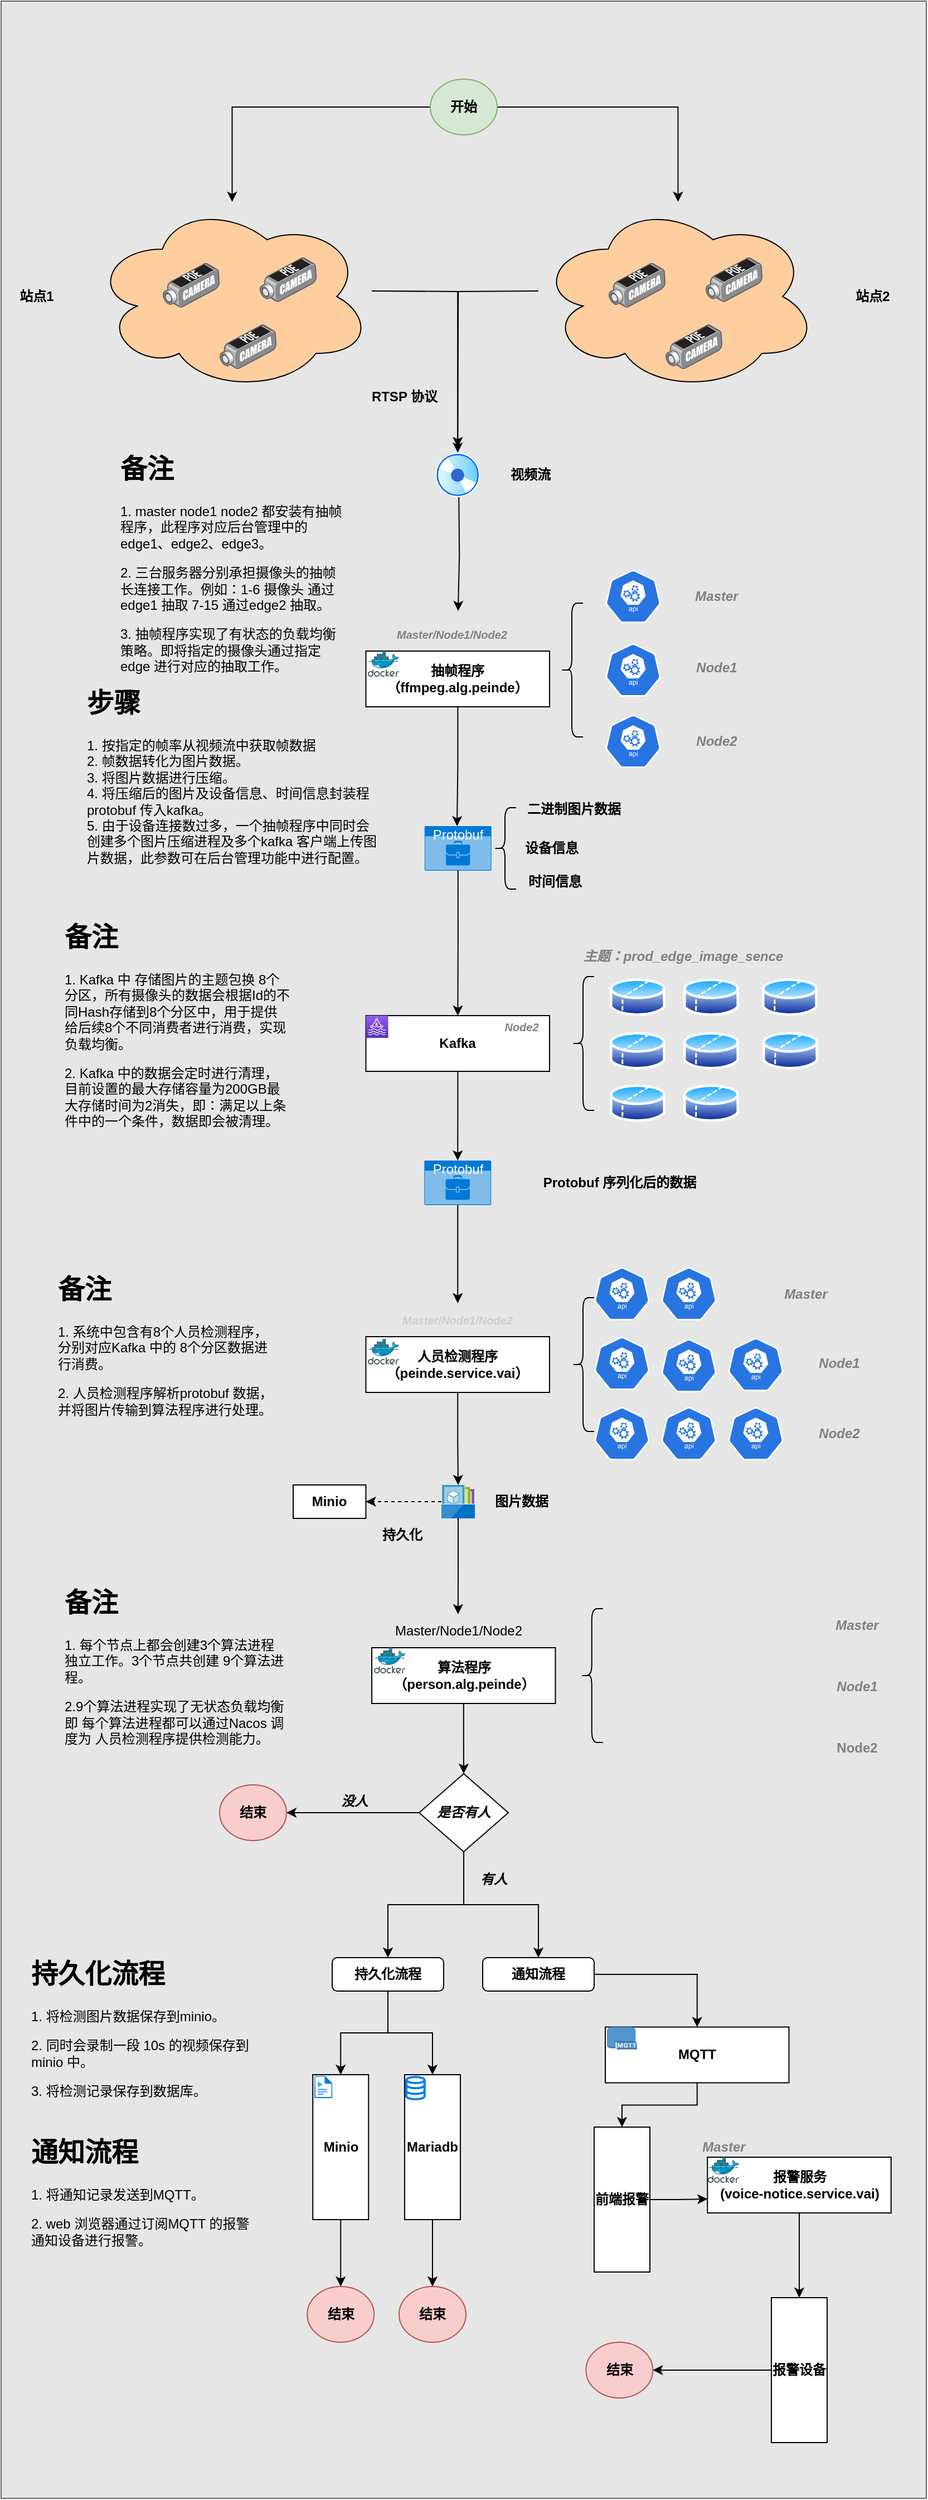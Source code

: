 <mxfile version="21.6.8" type="github">
  <diagram name="Page-1" id="T3Z21k5VHN_iptqrHMHW">
    <mxGraphModel dx="1434" dy="1850" grid="1" gridSize="10" guides="1" tooltips="1" connect="1" arrows="1" fold="1" page="1" pageScale="1" pageWidth="850" pageHeight="1100" math="0" shadow="0">
      <root>
        <mxCell id="0" />
        <mxCell id="1" parent="0" />
        <mxCell id="aJU3L4zh-oG6XwhIlIdD-188" value="" style="rounded=0;whiteSpace=wrap;html=1;fillColor=#E6E6E6;fontColor=#333333;strokeColor=#666666;" vertex="1" parent="1">
          <mxGeometry x="28" y="-40" width="830" height="2240" as="geometry" />
        </mxCell>
        <mxCell id="aJU3L4zh-oG6XwhIlIdD-35" style="edgeStyle=orthogonalEdgeStyle;rounded=0;orthogonalLoop=1;jettySize=auto;html=1;" edge="1" parent="1">
          <mxGeometry relative="1" as="geometry">
            <mxPoint x="360.5" y="220" as="sourcePoint" />
            <mxPoint x="437.62" y="360" as="targetPoint" />
          </mxGeometry>
        </mxCell>
        <mxCell id="aJU3L4zh-oG6XwhIlIdD-27" value="" style="ellipse;shape=cloud;whiteSpace=wrap;html=1;fillColor=#FFCE9F;" vertex="1" parent="1">
          <mxGeometry x="110" y="140" width="250.5" height="170" as="geometry" />
        </mxCell>
        <mxCell id="aJU3L4zh-oG6XwhIlIdD-3" value="" style="image;points=[];aspect=fixed;html=1;align=center;shadow=0;dashed=0;image=img/lib/allied_telesis/security/POE_DVS_Camera.svg;" vertex="1" parent="1">
          <mxGeometry x="173" y="194.8" width="51" height="40.2" as="geometry" />
        </mxCell>
        <mxCell id="aJU3L4zh-oG6XwhIlIdD-4" value="" style="image;points=[];aspect=fixed;html=1;align=center;shadow=0;dashed=0;image=img/lib/allied_telesis/security/POE_DVS_Camera.svg;" vertex="1" parent="1">
          <mxGeometry x="260" y="189.8" width="51" height="40.2" as="geometry" />
        </mxCell>
        <mxCell id="aJU3L4zh-oG6XwhIlIdD-7" value="" style="image;points=[];aspect=fixed;html=1;align=center;shadow=0;dashed=0;image=img/lib/allied_telesis/security/POE_DVS_Camera.svg;" vertex="1" parent="1">
          <mxGeometry x="224" y="250" width="51" height="40.2" as="geometry" />
        </mxCell>
        <mxCell id="aJU3L4zh-oG6XwhIlIdD-42" style="edgeStyle=orthogonalEdgeStyle;rounded=0;orthogonalLoop=1;jettySize=auto;html=1;entryX=0.479;entryY=0;entryDx=0;entryDy=0;entryPerimeter=0;" edge="1" parent="1" source="aJU3L4zh-oG6XwhIlIdD-11">
          <mxGeometry relative="1" as="geometry">
            <mxPoint x="436.99" y="700" as="targetPoint" />
          </mxGeometry>
        </mxCell>
        <mxCell id="aJU3L4zh-oG6XwhIlIdD-11" value="抽帧程序（ffmpeg.alg.peinde）" style="rounded=0;whiteSpace=wrap;html=1;fontStyle=1" vertex="1" parent="1">
          <mxGeometry x="355.25" y="543" width="164.75" height="50" as="geometry" />
        </mxCell>
        <mxCell id="aJU3L4zh-oG6XwhIlIdD-14" value="Master/Node1/Node2" style="text;html=1;strokeColor=none;fillColor=none;align=center;verticalAlign=middle;whiteSpace=wrap;rounded=0;fontStyle=3;fontSize=10;fontColor=#808080;" vertex="1" parent="1">
          <mxGeometry x="355.25" y="513" width="154.75" height="30" as="geometry" />
        </mxCell>
        <mxCell id="aJU3L4zh-oG6XwhIlIdD-20" value="RTSP 协议" style="text;html=1;strokeColor=none;fillColor=none;align=center;verticalAlign=middle;whiteSpace=wrap;rounded=0;fontStyle=1" vertex="1" parent="1">
          <mxGeometry x="340" y="300" width="100" height="30" as="geometry" />
        </mxCell>
        <mxCell id="aJU3L4zh-oG6XwhIlIdD-37" style="edgeStyle=orthogonalEdgeStyle;rounded=0;orthogonalLoop=1;jettySize=auto;html=1;entryX=0.528;entryY=-0.2;entryDx=0;entryDy=0;entryPerimeter=0;" edge="1" parent="1">
          <mxGeometry relative="1" as="geometry">
            <mxPoint x="438.62" y="405" as="sourcePoint" />
            <mxPoint x="437.958" y="507" as="targetPoint" />
          </mxGeometry>
        </mxCell>
        <mxCell id="aJU3L4zh-oG6XwhIlIdD-21" value="" style="image;aspect=fixed;perimeter=ellipsePerimeter;html=1;align=center;shadow=0;dashed=0;spacingTop=3;image=img/lib/active_directory/cd_dvd.svg;" vertex="1" parent="1">
          <mxGeometry x="417.62" y="365" width="40" height="40" as="geometry" />
        </mxCell>
        <mxCell id="aJU3L4zh-oG6XwhIlIdD-92" style="edgeStyle=orthogonalEdgeStyle;rounded=0;orthogonalLoop=1;jettySize=auto;html=1;" edge="1" parent="1" source="aJU3L4zh-oG6XwhIlIdD-22" target="aJU3L4zh-oG6XwhIlIdD-91">
          <mxGeometry relative="1" as="geometry" />
        </mxCell>
        <mxCell id="aJU3L4zh-oG6XwhIlIdD-22" value="人员检测程序（peinde.service.vai）" style="rounded=0;whiteSpace=wrap;html=1;fontStyle=1" vertex="1" parent="1">
          <mxGeometry x="355.24" y="1158" width="164.75" height="50" as="geometry" />
        </mxCell>
        <mxCell id="aJU3L4zh-oG6XwhIlIdD-49" style="edgeStyle=orthogonalEdgeStyle;rounded=0;orthogonalLoop=1;jettySize=auto;html=1;exitX=0.5;exitY=1;exitDx=0;exitDy=0;exitPerimeter=0;" edge="1" parent="1" source="aJU3L4zh-oG6XwhIlIdD-90" target="aJU3L4zh-oG6XwhIlIdD-47">
          <mxGeometry relative="1" as="geometry">
            <mxPoint x="437.6" y="730" as="sourcePoint" />
          </mxGeometry>
        </mxCell>
        <mxCell id="aJU3L4zh-oG6XwhIlIdD-25" value="视频流" style="text;html=1;strokeColor=none;fillColor=none;align=center;verticalAlign=middle;whiteSpace=wrap;rounded=0;fontStyle=1" vertex="1" parent="1">
          <mxGeometry x="453" y="370" width="100" height="30" as="geometry" />
        </mxCell>
        <mxCell id="aJU3L4zh-oG6XwhIlIdD-26" value="&lt;h1&gt;步骤&lt;/h1&gt;&lt;div&gt;1. 按指定的帧率从视频流中获取帧数据&lt;/div&gt;&lt;div&gt;2. 帧数据转化为图片数据。&lt;/div&gt;&lt;div&gt;3. 将图片数据进行压缩。&lt;/div&gt;&lt;div&gt;4. 将压缩后的图片及设备信息、时间信息封装程protobuf 传入kafka。&lt;/div&gt;&lt;div&gt;5. 由于设备连接数过多，一个抽帧程序中同时会创建多个图片压缩进程及多个kafka 客户端上传图片数据，此参数可在后台管理功能中进行配置。&lt;/div&gt;" style="text;html=1;strokeColor=none;fillColor=none;spacing=5;spacingTop=-20;whiteSpace=wrap;overflow=hidden;rounded=0;" vertex="1" parent="1">
          <mxGeometry x="100.25" y="570" width="270" height="180" as="geometry" />
        </mxCell>
        <mxCell id="aJU3L4zh-oG6XwhIlIdD-36" style="edgeStyle=orthogonalEdgeStyle;rounded=0;orthogonalLoop=1;jettySize=auto;html=1;" edge="1" parent="1" target="aJU3L4zh-oG6XwhIlIdD-21">
          <mxGeometry relative="1" as="geometry">
            <mxPoint x="510" y="220" as="sourcePoint" />
          </mxGeometry>
        </mxCell>
        <mxCell id="aJU3L4zh-oG6XwhIlIdD-33" value="站点1" style="text;html=1;strokeColor=none;fillColor=none;align=center;verticalAlign=middle;whiteSpace=wrap;rounded=0;fontStyle=1" vertex="1" parent="1">
          <mxGeometry x="30" y="210" width="60" height="30" as="geometry" />
        </mxCell>
        <mxCell id="aJU3L4zh-oG6XwhIlIdD-34" value="站点2" style="text;html=1;strokeColor=none;fillColor=none;align=center;verticalAlign=middle;whiteSpace=wrap;rounded=0;fontStyle=1" vertex="1" parent="1">
          <mxGeometry x="780" y="210" width="60" height="30" as="geometry" />
        </mxCell>
        <mxCell id="aJU3L4zh-oG6XwhIlIdD-38" value="" style="ellipse;shape=cloud;whiteSpace=wrap;html=1;fillColor=#FFCE9F;" vertex="1" parent="1">
          <mxGeometry x="510" y="140" width="250.5" height="170" as="geometry" />
        </mxCell>
        <mxCell id="aJU3L4zh-oG6XwhIlIdD-39" value="" style="image;points=[];aspect=fixed;html=1;align=center;shadow=0;dashed=0;image=img/lib/allied_telesis/security/POE_DVS_Camera.svg;" vertex="1" parent="1">
          <mxGeometry x="573" y="194.8" width="51" height="40.2" as="geometry" />
        </mxCell>
        <mxCell id="aJU3L4zh-oG6XwhIlIdD-40" value="" style="image;points=[];aspect=fixed;html=1;align=center;shadow=0;dashed=0;image=img/lib/allied_telesis/security/POE_DVS_Camera.svg;" vertex="1" parent="1">
          <mxGeometry x="660" y="189.8" width="51" height="40.2" as="geometry" />
        </mxCell>
        <mxCell id="aJU3L4zh-oG6XwhIlIdD-41" value="" style="image;points=[];aspect=fixed;html=1;align=center;shadow=0;dashed=0;image=img/lib/allied_telesis/security/POE_DVS_Camera.svg;" vertex="1" parent="1">
          <mxGeometry x="624" y="250" width="51" height="40.2" as="geometry" />
        </mxCell>
        <mxCell id="aJU3L4zh-oG6XwhIlIdD-44" value="Protobuf 序列化后的数据" style="text;html=1;strokeColor=none;fillColor=none;align=center;verticalAlign=middle;whiteSpace=wrap;rounded=0;fontStyle=1" vertex="1" parent="1">
          <mxGeometry x="492.63" y="1007.5" width="180" height="25" as="geometry" />
        </mxCell>
        <mxCell id="aJU3L4zh-oG6XwhIlIdD-45" value="Master/Node1/Node2" style="text;html=1;strokeColor=none;fillColor=none;align=center;verticalAlign=middle;whiteSpace=wrap;rounded=0;fontStyle=3;fontSize=10;fontColor=#CCCCCC;" vertex="1" parent="1">
          <mxGeometry x="360.24" y="1128" width="154.75" height="30" as="geometry" />
        </mxCell>
        <mxCell id="aJU3L4zh-oG6XwhIlIdD-46" value="&lt;h1&gt;备注&lt;/h1&gt;&lt;p&gt;1. master node1 node2 都安装有抽帧程序，此程序对应后台管理中的 edge1、edge2、edge3。&lt;/p&gt;&lt;p&gt;2. 三台服务器分别承担摄像头的抽帧长连接工作。例如：1-6 摄像头 通过edge1 抽取 7-15 通过edge2 抽取。&lt;/p&gt;&lt;p&gt;3. 抽帧程序实现了有状态的负载均衡策略。即将指定的摄像头通过指定 edge 进行对应的抽取工作。&lt;/p&gt;" style="text;html=1;strokeColor=none;fillColor=none;spacing=5;spacingTop=-20;whiteSpace=wrap;overflow=hidden;rounded=0;" vertex="1" parent="1">
          <mxGeometry x="130.25" y="360" width="210" height="230" as="geometry" />
        </mxCell>
        <mxCell id="aJU3L4zh-oG6XwhIlIdD-181" style="edgeStyle=orthogonalEdgeStyle;rounded=0;orthogonalLoop=1;jettySize=auto;html=1;" edge="1" parent="1" source="aJU3L4zh-oG6XwhIlIdD-47" target="aJU3L4zh-oG6XwhIlIdD-180">
          <mxGeometry relative="1" as="geometry">
            <mxPoint x="437.625" y="950" as="targetPoint" />
          </mxGeometry>
        </mxCell>
        <mxCell id="aJU3L4zh-oG6XwhIlIdD-47" value="Kafka" style="rounded=0;whiteSpace=wrap;html=1;fontStyle=1" vertex="1" parent="1">
          <mxGeometry x="355.25" y="870" width="164.75" height="50" as="geometry" />
        </mxCell>
        <mxCell id="aJU3L4zh-oG6XwhIlIdD-48" value="" style="sketch=0;points=[[0,0,0],[0.25,0,0],[0.5,0,0],[0.75,0,0],[1,0,0],[0,1,0],[0.25,1,0],[0.5,1,0],[0.75,1,0],[1,1,0],[0,0.25,0],[0,0.5,0],[0,0.75,0],[1,0.25,0],[1,0.5,0],[1,0.75,0]];outlineConnect=0;fontColor=#232F3E;gradientColor=#945DF2;gradientDirection=north;fillColor=#5A30B5;strokeColor=#ffffff;dashed=0;verticalLabelPosition=bottom;verticalAlign=top;align=center;html=1;fontSize=12;fontStyle=0;aspect=fixed;shape=mxgraph.aws4.resourceIcon;resIcon=mxgraph.aws4.managed_streaming_for_kafka;" vertex="1" parent="1">
          <mxGeometry x="355.24" y="870" width="20" height="20" as="geometry" />
        </mxCell>
        <mxCell id="aJU3L4zh-oG6XwhIlIdD-51" value="Node2" style="text;html=1;strokeColor=none;fillColor=none;align=center;verticalAlign=middle;whiteSpace=wrap;rounded=0;fontStyle=3;fontColor=#808080;fontSize=10;" vertex="1" parent="1">
          <mxGeometry x="470" y="870" width="50" height="20" as="geometry" />
        </mxCell>
        <mxCell id="aJU3L4zh-oG6XwhIlIdD-53" value="" style="shape=curlyBracket;whiteSpace=wrap;html=1;rounded=1;labelPosition=left;verticalLabelPosition=middle;align=right;verticalAlign=middle;" vertex="1" parent="1">
          <mxGeometry x="540" y="835" width="20" height="120" as="geometry" />
        </mxCell>
        <mxCell id="aJU3L4zh-oG6XwhIlIdD-54" value="" style="image;aspect=fixed;perimeter=ellipsePerimeter;html=1;align=center;shadow=0;dashed=0;spacingTop=3;image=img/lib/active_directory/database_partition_2.svg;" vertex="1" parent="1">
          <mxGeometry x="574" y="835" width="50" height="37" as="geometry" />
        </mxCell>
        <mxCell id="aJU3L4zh-oG6XwhIlIdD-55" value="" style="image;aspect=fixed;perimeter=ellipsePerimeter;html=1;align=center;shadow=0;dashed=0;spacingTop=3;image=img/lib/active_directory/database_partition_2.svg;" vertex="1" parent="1">
          <mxGeometry x="640" y="835" width="50" height="37" as="geometry" />
        </mxCell>
        <mxCell id="aJU3L4zh-oG6XwhIlIdD-56" value="" style="image;aspect=fixed;perimeter=ellipsePerimeter;html=1;align=center;shadow=0;dashed=0;spacingTop=3;image=img/lib/active_directory/database_partition_2.svg;" vertex="1" parent="1">
          <mxGeometry x="710.5" y="835" width="50" height="37" as="geometry" />
        </mxCell>
        <mxCell id="aJU3L4zh-oG6XwhIlIdD-57" value="" style="image;aspect=fixed;perimeter=ellipsePerimeter;html=1;align=center;shadow=0;dashed=0;spacingTop=3;image=img/lib/active_directory/database_partition_2.svg;" vertex="1" parent="1">
          <mxGeometry x="574" y="883" width="50" height="37" as="geometry" />
        </mxCell>
        <mxCell id="aJU3L4zh-oG6XwhIlIdD-58" value="" style="image;aspect=fixed;perimeter=ellipsePerimeter;html=1;align=center;shadow=0;dashed=0;spacingTop=3;image=img/lib/active_directory/database_partition_2.svg;" vertex="1" parent="1">
          <mxGeometry x="640" y="883" width="50" height="37" as="geometry" />
        </mxCell>
        <mxCell id="aJU3L4zh-oG6XwhIlIdD-59" value="" style="image;aspect=fixed;perimeter=ellipsePerimeter;html=1;align=center;shadow=0;dashed=0;spacingTop=3;image=img/lib/active_directory/database_partition_2.svg;" vertex="1" parent="1">
          <mxGeometry x="711" y="883" width="50" height="37" as="geometry" />
        </mxCell>
        <mxCell id="aJU3L4zh-oG6XwhIlIdD-60" value="" style="image;aspect=fixed;perimeter=ellipsePerimeter;html=1;align=center;shadow=0;dashed=0;spacingTop=3;image=img/lib/active_directory/database_partition_2.svg;" vertex="1" parent="1">
          <mxGeometry x="574" y="930" width="50" height="37" as="geometry" />
        </mxCell>
        <mxCell id="aJU3L4zh-oG6XwhIlIdD-61" value="" style="image;aspect=fixed;perimeter=ellipsePerimeter;html=1;align=center;shadow=0;dashed=0;spacingTop=3;image=img/lib/active_directory/database_partition_2.svg;" vertex="1" parent="1">
          <mxGeometry x="640" y="930" width="50" height="37" as="geometry" />
        </mxCell>
        <mxCell id="aJU3L4zh-oG6XwhIlIdD-62" value="&lt;h1&gt;备注&lt;/h1&gt;&lt;p&gt;1. Kafka 中 存储图片的主题包换 8个分区，所有摄像头的数据会根据Id的不同Hash存储到8个分区中，用于提供给后续8个不同消费者进行消费，实现负载均衡。&lt;/p&gt;&lt;p&gt;2. Kafka 中的数据会定时进行清理，目前设置的最大存储容量为200GB最大存储时间为2消失，即：满足以上条件中的一个条件，数据即会被清理。&lt;/p&gt;" style="text;html=1;strokeColor=none;fillColor=none;spacing=5;spacingTop=-20;whiteSpace=wrap;overflow=hidden;rounded=0;" vertex="1" parent="1">
          <mxGeometry x="80" y="780" width="210" height="230" as="geometry" />
        </mxCell>
        <mxCell id="aJU3L4zh-oG6XwhIlIdD-63" value="主题：prod_edge_image_sence" style="text;html=1;strokeColor=none;fillColor=none;align=center;verticalAlign=middle;whiteSpace=wrap;rounded=0;fontStyle=3;fontColor=#808080;labelBackgroundColor=none;" vertex="1" parent="1">
          <mxGeometry x="520" y="799.5" width="240" height="34" as="geometry" />
        </mxCell>
        <mxCell id="aJU3L4zh-oG6XwhIlIdD-65" value="" style="shape=curlyBracket;whiteSpace=wrap;html=1;rounded=1;labelPosition=left;verticalLabelPosition=middle;align=right;verticalAlign=middle;" vertex="1" parent="1">
          <mxGeometry x="530" y="500" width="20" height="120" as="geometry" />
        </mxCell>
        <mxCell id="aJU3L4zh-oG6XwhIlIdD-68" value="" style="sketch=0;html=1;dashed=0;whitespace=wrap;fillColor=#2875E2;strokeColor=#ffffff;points=[[0.005,0.63,0],[0.1,0.2,0],[0.9,0.2,0],[0.5,0,0],[0.995,0.63,0],[0.72,0.99,0],[0.5,1,0],[0.28,0.99,0]];verticalLabelPosition=bottom;align=center;verticalAlign=top;shape=mxgraph.kubernetes.icon;prIcon=api" vertex="1" parent="1">
          <mxGeometry x="570" y="470" width="50" height="48" as="geometry" />
        </mxCell>
        <mxCell id="aJU3L4zh-oG6XwhIlIdD-69" value="" style="sketch=0;html=1;dashed=0;whitespace=wrap;fillColor=#2875E2;strokeColor=#ffffff;points=[[0.005,0.63,0],[0.1,0.2,0],[0.9,0.2,0],[0.5,0,0],[0.995,0.63,0],[0.72,0.99,0],[0.5,1,0],[0.28,0.99,0]];verticalLabelPosition=bottom;align=center;verticalAlign=top;shape=mxgraph.kubernetes.icon;prIcon=api" vertex="1" parent="1">
          <mxGeometry x="570" y="536" width="50" height="48" as="geometry" />
        </mxCell>
        <mxCell id="aJU3L4zh-oG6XwhIlIdD-70" value="" style="sketch=0;html=1;dashed=0;whitespace=wrap;fillColor=#2875E2;strokeColor=#ffffff;points=[[0.005,0.63,0],[0.1,0.2,0],[0.9,0.2,0],[0.5,0,0],[0.995,0.63,0],[0.72,0.99,0],[0.5,1,0],[0.28,0.99,0]];verticalLabelPosition=bottom;align=center;verticalAlign=top;shape=mxgraph.kubernetes.icon;prIcon=api" vertex="1" parent="1">
          <mxGeometry x="570" y="600" width="50" height="48" as="geometry" />
        </mxCell>
        <mxCell id="aJU3L4zh-oG6XwhIlIdD-71" value="Master" style="text;html=1;strokeColor=none;fillColor=none;align=center;verticalAlign=middle;whiteSpace=wrap;rounded=0;fontStyle=3;fontColor=#808080;" vertex="1" parent="1">
          <mxGeometry x="640" y="479" width="60" height="30" as="geometry" />
        </mxCell>
        <mxCell id="aJU3L4zh-oG6XwhIlIdD-72" value="Node1" style="text;html=1;strokeColor=none;fillColor=none;align=center;verticalAlign=middle;whiteSpace=wrap;rounded=0;fontStyle=3;fontColor=#808080;" vertex="1" parent="1">
          <mxGeometry x="640" y="543" width="60" height="30" as="geometry" />
        </mxCell>
        <mxCell id="aJU3L4zh-oG6XwhIlIdD-73" value="Node2" style="text;html=1;strokeColor=none;fillColor=none;align=center;verticalAlign=middle;whiteSpace=wrap;rounded=0;fontStyle=3;labelBackgroundColor=none;fontColor=#808080;" vertex="1" parent="1">
          <mxGeometry x="640" y="609" width="60" height="30" as="geometry" />
        </mxCell>
        <mxCell id="aJU3L4zh-oG6XwhIlIdD-75" value="" style="shape=curlyBracket;whiteSpace=wrap;html=1;rounded=1;labelPosition=left;verticalLabelPosition=middle;align=right;verticalAlign=middle;" vertex="1" parent="1">
          <mxGeometry x="540" y="1123" width="20" height="120" as="geometry" />
        </mxCell>
        <mxCell id="aJU3L4zh-oG6XwhIlIdD-76" value="" style="sketch=0;html=1;dashed=0;whitespace=wrap;fillColor=#2875E2;strokeColor=#ffffff;points=[[0.005,0.63,0],[0.1,0.2,0],[0.9,0.2,0],[0.5,0,0],[0.995,0.63,0],[0.72,0.99,0],[0.5,1,0],[0.28,0.99,0]];verticalLabelPosition=bottom;align=center;verticalAlign=top;shape=mxgraph.kubernetes.icon;prIcon=api" vertex="1" parent="1">
          <mxGeometry x="560" y="1095.5" width="50" height="48" as="geometry" />
        </mxCell>
        <mxCell id="aJU3L4zh-oG6XwhIlIdD-77" value="" style="sketch=0;html=1;dashed=0;whitespace=wrap;fillColor=#2875E2;strokeColor=#ffffff;points=[[0.005,0.63,0],[0.1,0.2,0],[0.9,0.2,0],[0.5,0,0],[0.995,0.63,0],[0.72,0.99,0],[0.5,1,0],[0.28,0.99,0]];verticalLabelPosition=bottom;align=center;verticalAlign=top;shape=mxgraph.kubernetes.icon;prIcon=api" vertex="1" parent="1">
          <mxGeometry x="620" y="1095.5" width="50" height="48" as="geometry" />
        </mxCell>
        <mxCell id="aJU3L4zh-oG6XwhIlIdD-78" value="" style="sketch=0;html=1;dashed=0;whitespace=wrap;fillColor=#2875E2;strokeColor=#ffffff;points=[[0.005,0.63,0],[0.1,0.2,0],[0.9,0.2,0],[0.5,0,0],[0.995,0.63,0],[0.72,0.99,0],[0.5,1,0],[0.28,0.99,0]];verticalLabelPosition=bottom;align=center;verticalAlign=top;shape=mxgraph.kubernetes.icon;prIcon=api" vertex="1" parent="1">
          <mxGeometry x="560" y="1158" width="50" height="48" as="geometry" />
        </mxCell>
        <mxCell id="aJU3L4zh-oG6XwhIlIdD-79" value="" style="sketch=0;html=1;dashed=0;whitespace=wrap;fillColor=#2875E2;strokeColor=#ffffff;points=[[0.005,0.63,0],[0.1,0.2,0],[0.9,0.2,0],[0.5,0,0],[0.995,0.63,0],[0.72,0.99,0],[0.5,1,0],[0.28,0.99,0]];verticalLabelPosition=bottom;align=center;verticalAlign=top;shape=mxgraph.kubernetes.icon;prIcon=api" vertex="1" parent="1">
          <mxGeometry x="600" y="1160" width="90" height="48" as="geometry" />
        </mxCell>
        <mxCell id="aJU3L4zh-oG6XwhIlIdD-80" value="" style="sketch=0;html=1;dashed=0;whitespace=wrap;fillColor=#2875E2;strokeColor=#ffffff;points=[[0.005,0.63,0],[0.1,0.2,0],[0.9,0.2,0],[0.5,0,0],[0.995,0.63,0],[0.72,0.99,0],[0.5,1,0],[0.28,0.99,0]];verticalLabelPosition=bottom;align=center;verticalAlign=top;shape=mxgraph.kubernetes.icon;prIcon=api" vertex="1" parent="1">
          <mxGeometry x="660" y="1159" width="90" height="48" as="geometry" />
        </mxCell>
        <mxCell id="aJU3L4zh-oG6XwhIlIdD-81" value="" style="sketch=0;html=1;dashed=0;whitespace=wrap;fillColor=#2875E2;strokeColor=#ffffff;points=[[0.005,0.63,0],[0.1,0.2,0],[0.9,0.2,0],[0.5,0,0],[0.995,0.63,0],[0.72,0.99,0],[0.5,1,0],[0.28,0.99,0]];verticalLabelPosition=bottom;align=center;verticalAlign=top;shape=mxgraph.kubernetes.icon;prIcon=api" vertex="1" parent="1">
          <mxGeometry x="560" y="1221" width="50" height="48" as="geometry" />
        </mxCell>
        <mxCell id="aJU3L4zh-oG6XwhIlIdD-82" value="" style="sketch=0;html=1;dashed=0;whitespace=wrap;fillColor=#2875E2;strokeColor=#ffffff;points=[[0.005,0.63,0],[0.1,0.2,0],[0.9,0.2,0],[0.5,0,0],[0.995,0.63,0],[0.72,0.99,0],[0.5,1,0],[0.28,0.99,0]];verticalLabelPosition=bottom;align=center;verticalAlign=top;shape=mxgraph.kubernetes.icon;prIcon=api" vertex="1" parent="1">
          <mxGeometry x="620" y="1221" width="50" height="48" as="geometry" />
        </mxCell>
        <mxCell id="aJU3L4zh-oG6XwhIlIdD-83" value="" style="sketch=0;html=1;dashed=0;whitespace=wrap;fillColor=#2875E2;strokeColor=#ffffff;points=[[0.005,0.63,0],[0.1,0.2,0],[0.9,0.2,0],[0.5,0,0],[0.995,0.63,0],[0.72,0.99,0],[0.5,1,0],[0.28,0.99,0]];verticalLabelPosition=bottom;align=center;verticalAlign=top;shape=mxgraph.kubernetes.icon;prIcon=api" vertex="1" parent="1">
          <mxGeometry x="680" y="1221" width="50" height="48" as="geometry" />
        </mxCell>
        <mxCell id="aJU3L4zh-oG6XwhIlIdD-84" value="Master" style="text;html=1;strokeColor=none;fillColor=none;align=center;verticalAlign=middle;whiteSpace=wrap;rounded=0;fontStyle=3;fontColor=#808080;" vertex="1" parent="1">
          <mxGeometry x="720" y="1105" width="60" height="30" as="geometry" />
        </mxCell>
        <mxCell id="aJU3L4zh-oG6XwhIlIdD-85" value="Node1" style="text;html=1;strokeColor=none;fillColor=none;align=center;verticalAlign=middle;whiteSpace=wrap;rounded=0;fontStyle=3;fontColor=#808080;" vertex="1" parent="1">
          <mxGeometry x="750" y="1167" width="60" height="30" as="geometry" />
        </mxCell>
        <mxCell id="aJU3L4zh-oG6XwhIlIdD-86" value="Node2" style="text;html=1;strokeColor=none;fillColor=none;align=center;verticalAlign=middle;whiteSpace=wrap;rounded=0;fontStyle=3;fontColor=#808080;" vertex="1" parent="1">
          <mxGeometry x="750" y="1230" width="60" height="30" as="geometry" />
        </mxCell>
        <mxCell id="aJU3L4zh-oG6XwhIlIdD-99" style="edgeStyle=orthogonalEdgeStyle;rounded=0;orthogonalLoop=1;jettySize=auto;html=1;entryX=0.5;entryY=0;entryDx=0;entryDy=0;" edge="1" parent="1" source="aJU3L4zh-oG6XwhIlIdD-87" target="aJU3L4zh-oG6XwhIlIdD-98">
          <mxGeometry relative="1" as="geometry" />
        </mxCell>
        <mxCell id="aJU3L4zh-oG6XwhIlIdD-87" value="算法程序（person.alg.peinde）" style="rounded=0;whiteSpace=wrap;html=1;fontStyle=1" vertex="1" parent="1">
          <mxGeometry x="360.5" y="1437" width="164.75" height="50" as="geometry" />
        </mxCell>
        <mxCell id="aJU3L4zh-oG6XwhIlIdD-88" value="Master/Node1/Node2" style="text;html=1;strokeColor=none;fillColor=none;align=center;verticalAlign=middle;whiteSpace=wrap;rounded=0;" vertex="1" parent="1">
          <mxGeometry x="360.5" y="1407" width="154.75" height="30" as="geometry" />
        </mxCell>
        <mxCell id="aJU3L4zh-oG6XwhIlIdD-90" value="Protobuf" style="html=1;whiteSpace=wrap;strokeColor=none;fillColor=#0079D6;labelPosition=center;verticalLabelPosition=middle;verticalAlign=top;align=center;fontSize=12;outlineConnect=0;spacingTop=-6;fontColor=#FFFFFF;sketch=0;shape=mxgraph.sitemap.portfolio;" vertex="1" parent="1">
          <mxGeometry x="407.88" y="700" width="60" height="40" as="geometry" />
        </mxCell>
        <mxCell id="aJU3L4zh-oG6XwhIlIdD-93" style="edgeStyle=orthogonalEdgeStyle;rounded=0;orthogonalLoop=1;jettySize=auto;html=1;" edge="1" parent="1" source="aJU3L4zh-oG6XwhIlIdD-91" target="aJU3L4zh-oG6XwhIlIdD-88">
          <mxGeometry relative="1" as="geometry" />
        </mxCell>
        <mxCell id="aJU3L4zh-oG6XwhIlIdD-96" style="edgeStyle=orthogonalEdgeStyle;rounded=0;orthogonalLoop=1;jettySize=auto;html=1;entryX=1;entryY=0.5;entryDx=0;entryDy=0;dashed=1;" edge="1" parent="1" source="aJU3L4zh-oG6XwhIlIdD-91" target="aJU3L4zh-oG6XwhIlIdD-95">
          <mxGeometry relative="1" as="geometry" />
        </mxCell>
        <mxCell id="aJU3L4zh-oG6XwhIlIdD-91" value="" style="image;sketch=0;aspect=fixed;html=1;points=[];align=center;fontSize=12;image=img/lib/mscae/Shared_Image_Galleries.svg;" vertex="1" parent="1">
          <mxGeometry x="423" y="1291" width="30" height="30" as="geometry" />
        </mxCell>
        <mxCell id="aJU3L4zh-oG6XwhIlIdD-94" value="图片数据" style="text;html=1;strokeColor=none;fillColor=none;align=center;verticalAlign=middle;whiteSpace=wrap;rounded=0;fontStyle=1" vertex="1" parent="1">
          <mxGeometry x="465" y="1291" width="60" height="30" as="geometry" />
        </mxCell>
        <mxCell id="aJU3L4zh-oG6XwhIlIdD-95" value="Minio" style="rounded=0;whiteSpace=wrap;html=1;fontStyle=1" vertex="1" parent="1">
          <mxGeometry x="290" y="1291" width="65.24" height="30" as="geometry" />
        </mxCell>
        <mxCell id="aJU3L4zh-oG6XwhIlIdD-97" value="持久化" style="text;html=1;strokeColor=none;fillColor=none;align=center;verticalAlign=middle;whiteSpace=wrap;rounded=0;fontStyle=1" vertex="1" parent="1">
          <mxGeometry x="357.62" y="1321" width="60" height="30" as="geometry" />
        </mxCell>
        <mxCell id="aJU3L4zh-oG6XwhIlIdD-101" style="edgeStyle=orthogonalEdgeStyle;rounded=0;orthogonalLoop=1;jettySize=auto;html=1;" edge="1" parent="1" source="aJU3L4zh-oG6XwhIlIdD-98" target="aJU3L4zh-oG6XwhIlIdD-100">
          <mxGeometry relative="1" as="geometry" />
        </mxCell>
        <mxCell id="aJU3L4zh-oG6XwhIlIdD-121" style="edgeStyle=orthogonalEdgeStyle;rounded=0;orthogonalLoop=1;jettySize=auto;html=1;entryX=0.5;entryY=0;entryDx=0;entryDy=0;" edge="1" parent="1" source="aJU3L4zh-oG6XwhIlIdD-98" target="aJU3L4zh-oG6XwhIlIdD-111">
          <mxGeometry relative="1" as="geometry" />
        </mxCell>
        <mxCell id="aJU3L4zh-oG6XwhIlIdD-122" style="edgeStyle=orthogonalEdgeStyle;rounded=0;orthogonalLoop=1;jettySize=auto;html=1;" edge="1" parent="1" source="aJU3L4zh-oG6XwhIlIdD-98" target="aJU3L4zh-oG6XwhIlIdD-110">
          <mxGeometry relative="1" as="geometry" />
        </mxCell>
        <mxCell id="aJU3L4zh-oG6XwhIlIdD-98" value="是否有人" style="rhombus;whiteSpace=wrap;html=1;fontStyle=3" vertex="1" parent="1">
          <mxGeometry x="403" y="1550" width="80" height="70" as="geometry" />
        </mxCell>
        <mxCell id="aJU3L4zh-oG6XwhIlIdD-100" value="结束" style="ellipse;whiteSpace=wrap;html=1;fillColor=#f8cecc;strokeColor=#b85450;fontStyle=1" vertex="1" parent="1">
          <mxGeometry x="224" y="1560" width="60" height="50" as="geometry" />
        </mxCell>
        <mxCell id="aJU3L4zh-oG6XwhIlIdD-102" value="没人" style="text;html=1;strokeColor=none;fillColor=none;align=center;verticalAlign=middle;whiteSpace=wrap;rounded=0;fontStyle=3" vertex="1" parent="1">
          <mxGeometry x="315.24" y="1560" width="60" height="30" as="geometry" />
        </mxCell>
        <mxCell id="aJU3L4zh-oG6XwhIlIdD-196" style="edgeStyle=orthogonalEdgeStyle;rounded=0;orthogonalLoop=1;jettySize=auto;html=1;" edge="1" parent="1" source="aJU3L4zh-oG6XwhIlIdD-110" target="aJU3L4zh-oG6XwhIlIdD-114">
          <mxGeometry relative="1" as="geometry" />
        </mxCell>
        <mxCell id="aJU3L4zh-oG6XwhIlIdD-110" value="通知流程" style="rounded=1;whiteSpace=wrap;html=1;fontStyle=1" vertex="1" parent="1">
          <mxGeometry x="460" y="1715" width="100" height="30" as="geometry" />
        </mxCell>
        <mxCell id="aJU3L4zh-oG6XwhIlIdD-125" style="edgeStyle=orthogonalEdgeStyle;rounded=0;orthogonalLoop=1;jettySize=auto;html=1;entryX=0.5;entryY=0;entryDx=0;entryDy=0;" edge="1" parent="1" source="aJU3L4zh-oG6XwhIlIdD-111" target="aJU3L4zh-oG6XwhIlIdD-124">
          <mxGeometry relative="1" as="geometry" />
        </mxCell>
        <mxCell id="aJU3L4zh-oG6XwhIlIdD-126" style="edgeStyle=orthogonalEdgeStyle;rounded=0;orthogonalLoop=1;jettySize=auto;html=1;" edge="1" parent="1" source="aJU3L4zh-oG6XwhIlIdD-111" target="aJU3L4zh-oG6XwhIlIdD-116">
          <mxGeometry relative="1" as="geometry" />
        </mxCell>
        <mxCell id="aJU3L4zh-oG6XwhIlIdD-111" value="持久化流程" style="rounded=1;whiteSpace=wrap;html=1;fontStyle=1" vertex="1" parent="1">
          <mxGeometry x="325" y="1715" width="100" height="30" as="geometry" />
        </mxCell>
        <mxCell id="aJU3L4zh-oG6XwhIlIdD-130" style="edgeStyle=orthogonalEdgeStyle;rounded=0;orthogonalLoop=1;jettySize=auto;html=1;entryX=0.5;entryY=0;entryDx=0;entryDy=0;" edge="1" parent="1" source="aJU3L4zh-oG6XwhIlIdD-114" target="aJU3L4zh-oG6XwhIlIdD-127">
          <mxGeometry relative="1" as="geometry" />
        </mxCell>
        <mxCell id="aJU3L4zh-oG6XwhIlIdD-114" value="MQTT" style="rounded=0;whiteSpace=wrap;html=1;fontStyle=1" vertex="1" parent="1">
          <mxGeometry x="570" y="1777.25" width="164.75" height="50" as="geometry" />
        </mxCell>
        <mxCell id="aJU3L4zh-oG6XwhIlIdD-155" style="edgeStyle=orthogonalEdgeStyle;rounded=0;orthogonalLoop=1;jettySize=auto;html=1;entryX=0.5;entryY=0;entryDx=0;entryDy=0;" edge="1" parent="1" source="aJU3L4zh-oG6XwhIlIdD-116" target="aJU3L4zh-oG6XwhIlIdD-154">
          <mxGeometry relative="1" as="geometry" />
        </mxCell>
        <mxCell id="aJU3L4zh-oG6XwhIlIdD-116" value="Mariadb" style="rounded=0;whiteSpace=wrap;html=1;fontStyle=1" vertex="1" parent="1">
          <mxGeometry x="390" y="1820" width="50" height="130" as="geometry" />
        </mxCell>
        <mxCell id="aJU3L4zh-oG6XwhIlIdD-153" style="edgeStyle=orthogonalEdgeStyle;rounded=0;orthogonalLoop=1;jettySize=auto;html=1;entryX=0.5;entryY=0;entryDx=0;entryDy=0;" edge="1" parent="1" source="aJU3L4zh-oG6XwhIlIdD-124" target="aJU3L4zh-oG6XwhIlIdD-132">
          <mxGeometry relative="1" as="geometry" />
        </mxCell>
        <mxCell id="aJU3L4zh-oG6XwhIlIdD-124" value="Minio" style="rounded=0;whiteSpace=wrap;html=1;fontStyle=1" vertex="1" parent="1">
          <mxGeometry x="307.62" y="1820" width="50" height="130" as="geometry" />
        </mxCell>
        <mxCell id="aJU3L4zh-oG6XwhIlIdD-194" style="edgeStyle=orthogonalEdgeStyle;rounded=0;orthogonalLoop=1;jettySize=auto;html=1;entryX=0;entryY=0.75;entryDx=0;entryDy=0;" edge="1" parent="1" source="aJU3L4zh-oG6XwhIlIdD-127" target="aJU3L4zh-oG6XwhIlIdD-164">
          <mxGeometry relative="1" as="geometry" />
        </mxCell>
        <mxCell id="aJU3L4zh-oG6XwhIlIdD-127" value="前端报警" style="rounded=0;whiteSpace=wrap;html=1;fontStyle=1" vertex="1" parent="1">
          <mxGeometry x="560" y="1867" width="50" height="130" as="geometry" />
        </mxCell>
        <mxCell id="aJU3L4zh-oG6XwhIlIdD-184" style="edgeStyle=orthogonalEdgeStyle;rounded=0;orthogonalLoop=1;jettySize=auto;html=1;" edge="1" parent="1" source="aJU3L4zh-oG6XwhIlIdD-128" target="aJU3L4zh-oG6XwhIlIdD-158">
          <mxGeometry relative="1" as="geometry" />
        </mxCell>
        <mxCell id="aJU3L4zh-oG6XwhIlIdD-128" value="报警设备" style="rounded=0;whiteSpace=wrap;html=1;fontStyle=1" vertex="1" parent="1">
          <mxGeometry x="719.01" y="2020" width="50" height="130" as="geometry" />
        </mxCell>
        <mxCell id="aJU3L4zh-oG6XwhIlIdD-132" value="结束" style="ellipse;whiteSpace=wrap;html=1;fillColor=#f8cecc;strokeColor=#b85450;fontStyle=1" vertex="1" parent="1">
          <mxGeometry x="302.62" y="2010" width="60" height="50" as="geometry" />
        </mxCell>
        <mxCell id="aJU3L4zh-oG6XwhIlIdD-133" value="" style="shape=curlyBracket;whiteSpace=wrap;html=1;rounded=1;labelPosition=left;verticalLabelPosition=middle;align=right;verticalAlign=middle;" vertex="1" parent="1">
          <mxGeometry x="547.88" y="1402" width="20" height="120" as="geometry" />
        </mxCell>
        <mxCell id="aJU3L4zh-oG6XwhIlIdD-136" value="" style="shape=image;html=1;verticalAlign=top;verticalLabelPosition=bottom;labelBackgroundColor=#ffffff;imageAspect=0;aspect=fixed;image=https://cdn2.iconfinder.com/data/icons/competitive-strategy-and-corporate-training/512/746_Algorithm_business_foretelling_pattern_plan_Business_Management-128.png" vertex="1" parent="1">
          <mxGeometry x="574" y="1377" width="60" height="60" as="geometry" />
        </mxCell>
        <mxCell id="aJU3L4zh-oG6XwhIlIdD-137" value="" style="shape=image;html=1;verticalAlign=top;verticalLabelPosition=bottom;labelBackgroundColor=#ffffff;imageAspect=0;aspect=fixed;image=https://cdn2.iconfinder.com/data/icons/competitive-strategy-and-corporate-training/512/746_Algorithm_business_foretelling_pattern_plan_Business_Management-128.png" vertex="1" parent="1">
          <mxGeometry x="641" y="1377" width="60" height="60" as="geometry" />
        </mxCell>
        <mxCell id="aJU3L4zh-oG6XwhIlIdD-138" value="" style="shape=image;html=1;verticalAlign=top;verticalLabelPosition=bottom;labelBackgroundColor=#ffffff;imageAspect=0;aspect=fixed;image=https://cdn2.iconfinder.com/data/icons/competitive-strategy-and-corporate-training/512/746_Algorithm_business_foretelling_pattern_plan_Business_Management-128.png" vertex="1" parent="1">
          <mxGeometry x="706" y="1377" width="60" height="60" as="geometry" />
        </mxCell>
        <mxCell id="aJU3L4zh-oG6XwhIlIdD-139" value="" style="shape=image;html=1;verticalAlign=top;verticalLabelPosition=bottom;labelBackgroundColor=#ffffff;imageAspect=0;aspect=fixed;image=https://cdn2.iconfinder.com/data/icons/competitive-strategy-and-corporate-training/512/746_Algorithm_business_foretelling_pattern_plan_Business_Management-128.png" vertex="1" parent="1">
          <mxGeometry x="574" y="1437" width="60" height="60" as="geometry" />
        </mxCell>
        <mxCell id="aJU3L4zh-oG6XwhIlIdD-140" value="" style="shape=image;html=1;verticalAlign=top;verticalLabelPosition=bottom;labelBackgroundColor=#ffffff;imageAspect=0;aspect=fixed;image=https://cdn2.iconfinder.com/data/icons/competitive-strategy-and-corporate-training/512/746_Algorithm_business_foretelling_pattern_plan_Business_Management-128.png" vertex="1" parent="1">
          <mxGeometry x="640" y="1437" width="60" height="60" as="geometry" />
        </mxCell>
        <mxCell id="aJU3L4zh-oG6XwhIlIdD-141" value="" style="shape=image;html=1;verticalAlign=top;verticalLabelPosition=bottom;labelBackgroundColor=#ffffff;imageAspect=0;aspect=fixed;image=https://cdn2.iconfinder.com/data/icons/competitive-strategy-and-corporate-training/512/746_Algorithm_business_foretelling_pattern_plan_Business_Management-128.png" vertex="1" parent="1">
          <mxGeometry x="706" y="1437" width="60" height="60" as="geometry" />
        </mxCell>
        <mxCell id="aJU3L4zh-oG6XwhIlIdD-142" value="" style="shape=image;html=1;verticalAlign=top;verticalLabelPosition=bottom;labelBackgroundColor=#ffffff;imageAspect=0;aspect=fixed;image=https://cdn2.iconfinder.com/data/icons/competitive-strategy-and-corporate-training/512/746_Algorithm_business_foretelling_pattern_plan_Business_Management-128.png" vertex="1" parent="1">
          <mxGeometry x="574" y="1497" width="60" height="60" as="geometry" />
        </mxCell>
        <mxCell id="aJU3L4zh-oG6XwhIlIdD-143" value="" style="shape=image;html=1;verticalAlign=top;verticalLabelPosition=bottom;labelBackgroundColor=#ffffff;imageAspect=0;aspect=fixed;image=https://cdn2.iconfinder.com/data/icons/competitive-strategy-and-corporate-training/512/746_Algorithm_business_foretelling_pattern_plan_Business_Management-128.png" vertex="1" parent="1">
          <mxGeometry x="640" y="1492" width="60" height="60" as="geometry" />
        </mxCell>
        <mxCell id="aJU3L4zh-oG6XwhIlIdD-144" value="" style="shape=image;html=1;verticalAlign=top;verticalLabelPosition=bottom;labelBackgroundColor=#ffffff;imageAspect=0;aspect=fixed;image=https://cdn2.iconfinder.com/data/icons/competitive-strategy-and-corporate-training/512/746_Algorithm_business_foretelling_pattern_plan_Business_Management-128.png" vertex="1" parent="1">
          <mxGeometry x="710.5" y="1497" width="60" height="60" as="geometry" />
        </mxCell>
        <mxCell id="aJU3L4zh-oG6XwhIlIdD-145" value="Master" style="text;html=1;strokeColor=none;fillColor=none;align=center;verticalAlign=middle;whiteSpace=wrap;rounded=0;fontStyle=3;fontColor=#808080;" vertex="1" parent="1">
          <mxGeometry x="766" y="1402" width="60" height="30" as="geometry" />
        </mxCell>
        <mxCell id="aJU3L4zh-oG6XwhIlIdD-146" value="Node1" style="text;html=1;strokeColor=none;fillColor=none;align=center;verticalAlign=middle;whiteSpace=wrap;rounded=0;fontStyle=3;fontColor=#808080;" vertex="1" parent="1">
          <mxGeometry x="766" y="1457" width="60" height="30" as="geometry" />
        </mxCell>
        <mxCell id="aJU3L4zh-oG6XwhIlIdD-147" value="Node2" style="text;html=1;strokeColor=none;fillColor=none;align=center;verticalAlign=middle;whiteSpace=wrap;rounded=0;fontStyle=1;fontColor=#808080;" vertex="1" parent="1">
          <mxGeometry x="766" y="1512" width="60" height="30" as="geometry" />
        </mxCell>
        <mxCell id="aJU3L4zh-oG6XwhIlIdD-148" value="&lt;h1&gt;备注&lt;/h1&gt;&lt;p&gt;1. 系统中包含有8个人员检测程序，分别对应Kafka 中的 8个分区数据进行消费。&lt;/p&gt;&lt;p&gt;2. 人员检测程序解析protobuf 数据，并将图片传输到算法程序进行处理。&lt;/p&gt;" style="text;html=1;strokeColor=none;fillColor=none;spacing=5;spacingTop=-20;whiteSpace=wrap;overflow=hidden;rounded=0;" vertex="1" parent="1">
          <mxGeometry x="74" y="1095.5" width="206" height="154.5" as="geometry" />
        </mxCell>
        <mxCell id="aJU3L4zh-oG6XwhIlIdD-149" value="&lt;h1&gt;备注&lt;/h1&gt;&lt;p&gt;1. 每个节点上都会创建3个算法进程独立工作。3个节点共创建 9个算法进程。&lt;/p&gt;&lt;p&gt;2.9个算法进程实现了无状态负载均衡即 每个算法进程都可以通过Nacos 调度为 人员检测程序提供检测能力。&lt;/p&gt;" style="text;html=1;strokeColor=none;fillColor=none;spacing=5;spacingTop=-20;whiteSpace=wrap;overflow=hidden;rounded=0;" vertex="1" parent="1">
          <mxGeometry x="80" y="1377" width="206" height="154.5" as="geometry" />
        </mxCell>
        <mxCell id="aJU3L4zh-oG6XwhIlIdD-154" value="结束" style="ellipse;whiteSpace=wrap;html=1;fillColor=#f8cecc;strokeColor=#b85450;fontStyle=1" vertex="1" parent="1">
          <mxGeometry x="385" y="2010" width="60" height="50" as="geometry" />
        </mxCell>
        <mxCell id="aJU3L4zh-oG6XwhIlIdD-158" value="结束" style="ellipse;whiteSpace=wrap;html=1;fillColor=#f8cecc;strokeColor=#b85450;fontStyle=1" vertex="1" parent="1">
          <mxGeometry x="552.63" y="2060" width="60" height="50" as="geometry" />
        </mxCell>
        <mxCell id="aJU3L4zh-oG6XwhIlIdD-162" value="&lt;h1&gt;持久化流程&lt;/h1&gt;&lt;p&gt;1. 将检测图片数据保存到minio。&lt;/p&gt;&lt;p&gt;2. 同时会录制一段 10s 的视频保存到minio 中。&lt;/p&gt;&lt;p&gt;3. 将检测记录保存到数据库。&lt;/p&gt;" style="text;html=1;strokeColor=none;fillColor=none;spacing=5;spacingTop=-20;whiteSpace=wrap;overflow=hidden;rounded=0;" vertex="1" parent="1">
          <mxGeometry x="50" y="1710" width="206" height="154.5" as="geometry" />
        </mxCell>
        <mxCell id="aJU3L4zh-oG6XwhIlIdD-163" value="&lt;h1&gt;通知流程&lt;/h1&gt;&lt;p&gt;1. 将通知记录发送到MQTT。&lt;/p&gt;&lt;p&gt;2. web 浏览器通过订阅MQTT 的报警通知设备进行报警。&lt;/p&gt;" style="text;html=1;strokeColor=none;fillColor=none;spacing=5;spacingTop=-20;whiteSpace=wrap;overflow=hidden;rounded=0;" vertex="1" parent="1">
          <mxGeometry x="50" y="1870" width="206" height="154.5" as="geometry" />
        </mxCell>
        <mxCell id="aJU3L4zh-oG6XwhIlIdD-166" style="edgeStyle=orthogonalEdgeStyle;rounded=0;orthogonalLoop=1;jettySize=auto;html=1;entryX=0.5;entryY=0;entryDx=0;entryDy=0;" edge="1" parent="1" source="aJU3L4zh-oG6XwhIlIdD-164" target="aJU3L4zh-oG6XwhIlIdD-128">
          <mxGeometry relative="1" as="geometry" />
        </mxCell>
        <mxCell id="aJU3L4zh-oG6XwhIlIdD-164" value="报警服务&lt;br&gt;(voice-notice.service.vai)" style="rounded=0;whiteSpace=wrap;html=1;fontStyle=1" vertex="1" parent="1">
          <mxGeometry x="661.64" y="1894" width="164.75" height="50" as="geometry" />
        </mxCell>
        <mxCell id="aJU3L4zh-oG6XwhIlIdD-168" value="Master" style="text;html=1;strokeColor=none;fillColor=none;align=center;verticalAlign=middle;whiteSpace=wrap;rounded=0;fontStyle=3;fontColor=#808080;" vertex="1" parent="1">
          <mxGeometry x="598.5" y="1870" width="154.75" height="30" as="geometry" />
        </mxCell>
        <mxCell id="aJU3L4zh-oG6XwhIlIdD-170" value="" style="outlineConnect=0;dashed=0;verticalLabelPosition=bottom;verticalAlign=top;align=center;html=1;shape=mxgraph.aws3.mqtt_protocol;fillColor=#5294CF;gradientColor=none;" vertex="1" parent="1">
          <mxGeometry x="571.5" y="1777.25" width="27" height="20" as="geometry" />
        </mxCell>
        <mxCell id="aJU3L4zh-oG6XwhIlIdD-171" value="" style="image;sketch=0;aspect=fixed;html=1;points=[];align=center;fontSize=12;image=img/lib/mscae/Docker.svg;" vertex="1" parent="1">
          <mxGeometry x="362.62" y="1437" width="28.05" height="23" as="geometry" />
        </mxCell>
        <mxCell id="aJU3L4zh-oG6XwhIlIdD-172" value="" style="image;sketch=0;aspect=fixed;html=1;points=[];align=center;fontSize=12;image=img/lib/mscae/Docker.svg;" vertex="1" parent="1">
          <mxGeometry x="356.95" y="1160" width="28.05" height="23" as="geometry" />
        </mxCell>
        <mxCell id="aJU3L4zh-oG6XwhIlIdD-173" value="" style="image;sketch=0;aspect=fixed;html=1;points=[];align=center;fontSize=12;image=img/lib/mscae/Docker.svg;" vertex="1" parent="1">
          <mxGeometry x="356.95" y="543" width="28.05" height="23" as="geometry" />
        </mxCell>
        <mxCell id="aJU3L4zh-oG6XwhIlIdD-176" style="edgeStyle=orthogonalEdgeStyle;rounded=0;orthogonalLoop=1;jettySize=auto;html=1;" edge="1" parent="1" source="aJU3L4zh-oG6XwhIlIdD-174" target="aJU3L4zh-oG6XwhIlIdD-27">
          <mxGeometry relative="1" as="geometry" />
        </mxCell>
        <mxCell id="aJU3L4zh-oG6XwhIlIdD-177" style="edgeStyle=orthogonalEdgeStyle;rounded=0;orthogonalLoop=1;jettySize=auto;html=1;" edge="1" parent="1" source="aJU3L4zh-oG6XwhIlIdD-174" target="aJU3L4zh-oG6XwhIlIdD-38">
          <mxGeometry relative="1" as="geometry" />
        </mxCell>
        <mxCell id="aJU3L4zh-oG6XwhIlIdD-174" value="开始" style="ellipse;whiteSpace=wrap;html=1;fillColor=#d5e8d4;strokeColor=#82b366;fontStyle=1" vertex="1" parent="1">
          <mxGeometry x="413" y="30" width="60" height="50" as="geometry" />
        </mxCell>
        <mxCell id="aJU3L4zh-oG6XwhIlIdD-182" style="edgeStyle=orthogonalEdgeStyle;rounded=0;orthogonalLoop=1;jettySize=auto;html=1;entryX=0.5;entryY=0;entryDx=0;entryDy=0;exitX=0.5;exitY=1;exitDx=0;exitDy=0;exitPerimeter=0;" edge="1" parent="1" source="aJU3L4zh-oG6XwhIlIdD-180" target="aJU3L4zh-oG6XwhIlIdD-45">
          <mxGeometry relative="1" as="geometry">
            <mxPoint x="437.615" y="1087" as="sourcePoint" />
          </mxGeometry>
        </mxCell>
        <mxCell id="aJU3L4zh-oG6XwhIlIdD-180" value="Protobuf" style="html=1;whiteSpace=wrap;strokeColor=none;fillColor=#0079D6;labelPosition=center;verticalLabelPosition=middle;verticalAlign=top;align=center;fontSize=12;outlineConnect=0;spacingTop=-6;fontColor=#FFFFFF;sketch=0;shape=mxgraph.sitemap.portfolio;" vertex="1" parent="1">
          <mxGeometry x="407.62" y="1000" width="60" height="40" as="geometry" />
        </mxCell>
        <mxCell id="aJU3L4zh-oG6XwhIlIdD-185" value="" style="image;sketch=0;aspect=fixed;html=1;points=[];align=center;fontSize=12;image=img/lib/mscae/Docker.svg;" vertex="1" parent="1">
          <mxGeometry x="661.95" y="1894" width="28.05" height="23" as="geometry" />
        </mxCell>
        <mxCell id="aJU3L4zh-oG6XwhIlIdD-187" value="有人" style="text;html=1;strokeColor=none;fillColor=none;align=center;verticalAlign=middle;whiteSpace=wrap;rounded=0;fontStyle=3" vertex="1" parent="1">
          <mxGeometry x="440" y="1630" width="60" height="30" as="geometry" />
        </mxCell>
        <mxCell id="aJU3L4zh-oG6XwhIlIdD-189" value="" style="html=1;verticalLabelPosition=bottom;align=center;labelBackgroundColor=#ffffff;verticalAlign=top;strokeWidth=2;strokeColor=#0080F0;shadow=0;dashed=0;shape=mxgraph.ios7.icons.data;" vertex="1" parent="1">
          <mxGeometry x="391.55" y="1822" width="16.33" height="20" as="geometry" />
        </mxCell>
        <mxCell id="aJU3L4zh-oG6XwhIlIdD-191" value="" style="image;aspect=fixed;html=1;points=[];align=center;fontSize=12;image=img/lib/azure2/general/Media_File.svg;" vertex="1" parent="1">
          <mxGeometry x="309" y="1821" width="16.25" height="20" as="geometry" />
        </mxCell>
        <mxCell id="aJU3L4zh-oG6XwhIlIdD-212" value="" style="shape=curlyBracket;whiteSpace=wrap;html=1;rounded=1;labelPosition=left;verticalLabelPosition=middle;align=right;verticalAlign=middle;" vertex="1" parent="1">
          <mxGeometry x="470" y="683.5" width="20" height="73" as="geometry" />
        </mxCell>
        <mxCell id="aJU3L4zh-oG6XwhIlIdD-213" value="二进制图片数据" style="text;html=1;strokeColor=none;fillColor=none;align=center;verticalAlign=middle;whiteSpace=wrap;rounded=0;fontStyle=1" vertex="1" parent="1">
          <mxGeometry x="497" y="670" width="90" height="30" as="geometry" />
        </mxCell>
        <mxCell id="aJU3L4zh-oG6XwhIlIdD-214" value="设备信息" style="text;html=1;strokeColor=none;fillColor=none;align=center;verticalAlign=middle;whiteSpace=wrap;rounded=0;fontStyle=1" vertex="1" parent="1">
          <mxGeometry x="477" y="705" width="90" height="30" as="geometry" />
        </mxCell>
        <mxCell id="aJU3L4zh-oG6XwhIlIdD-215" value="时间信息" style="text;html=1;strokeColor=none;fillColor=none;align=center;verticalAlign=middle;whiteSpace=wrap;rounded=0;fontStyle=1" vertex="1" parent="1">
          <mxGeometry x="480" y="735" width="90" height="30" as="geometry" />
        </mxCell>
      </root>
    </mxGraphModel>
  </diagram>
</mxfile>
